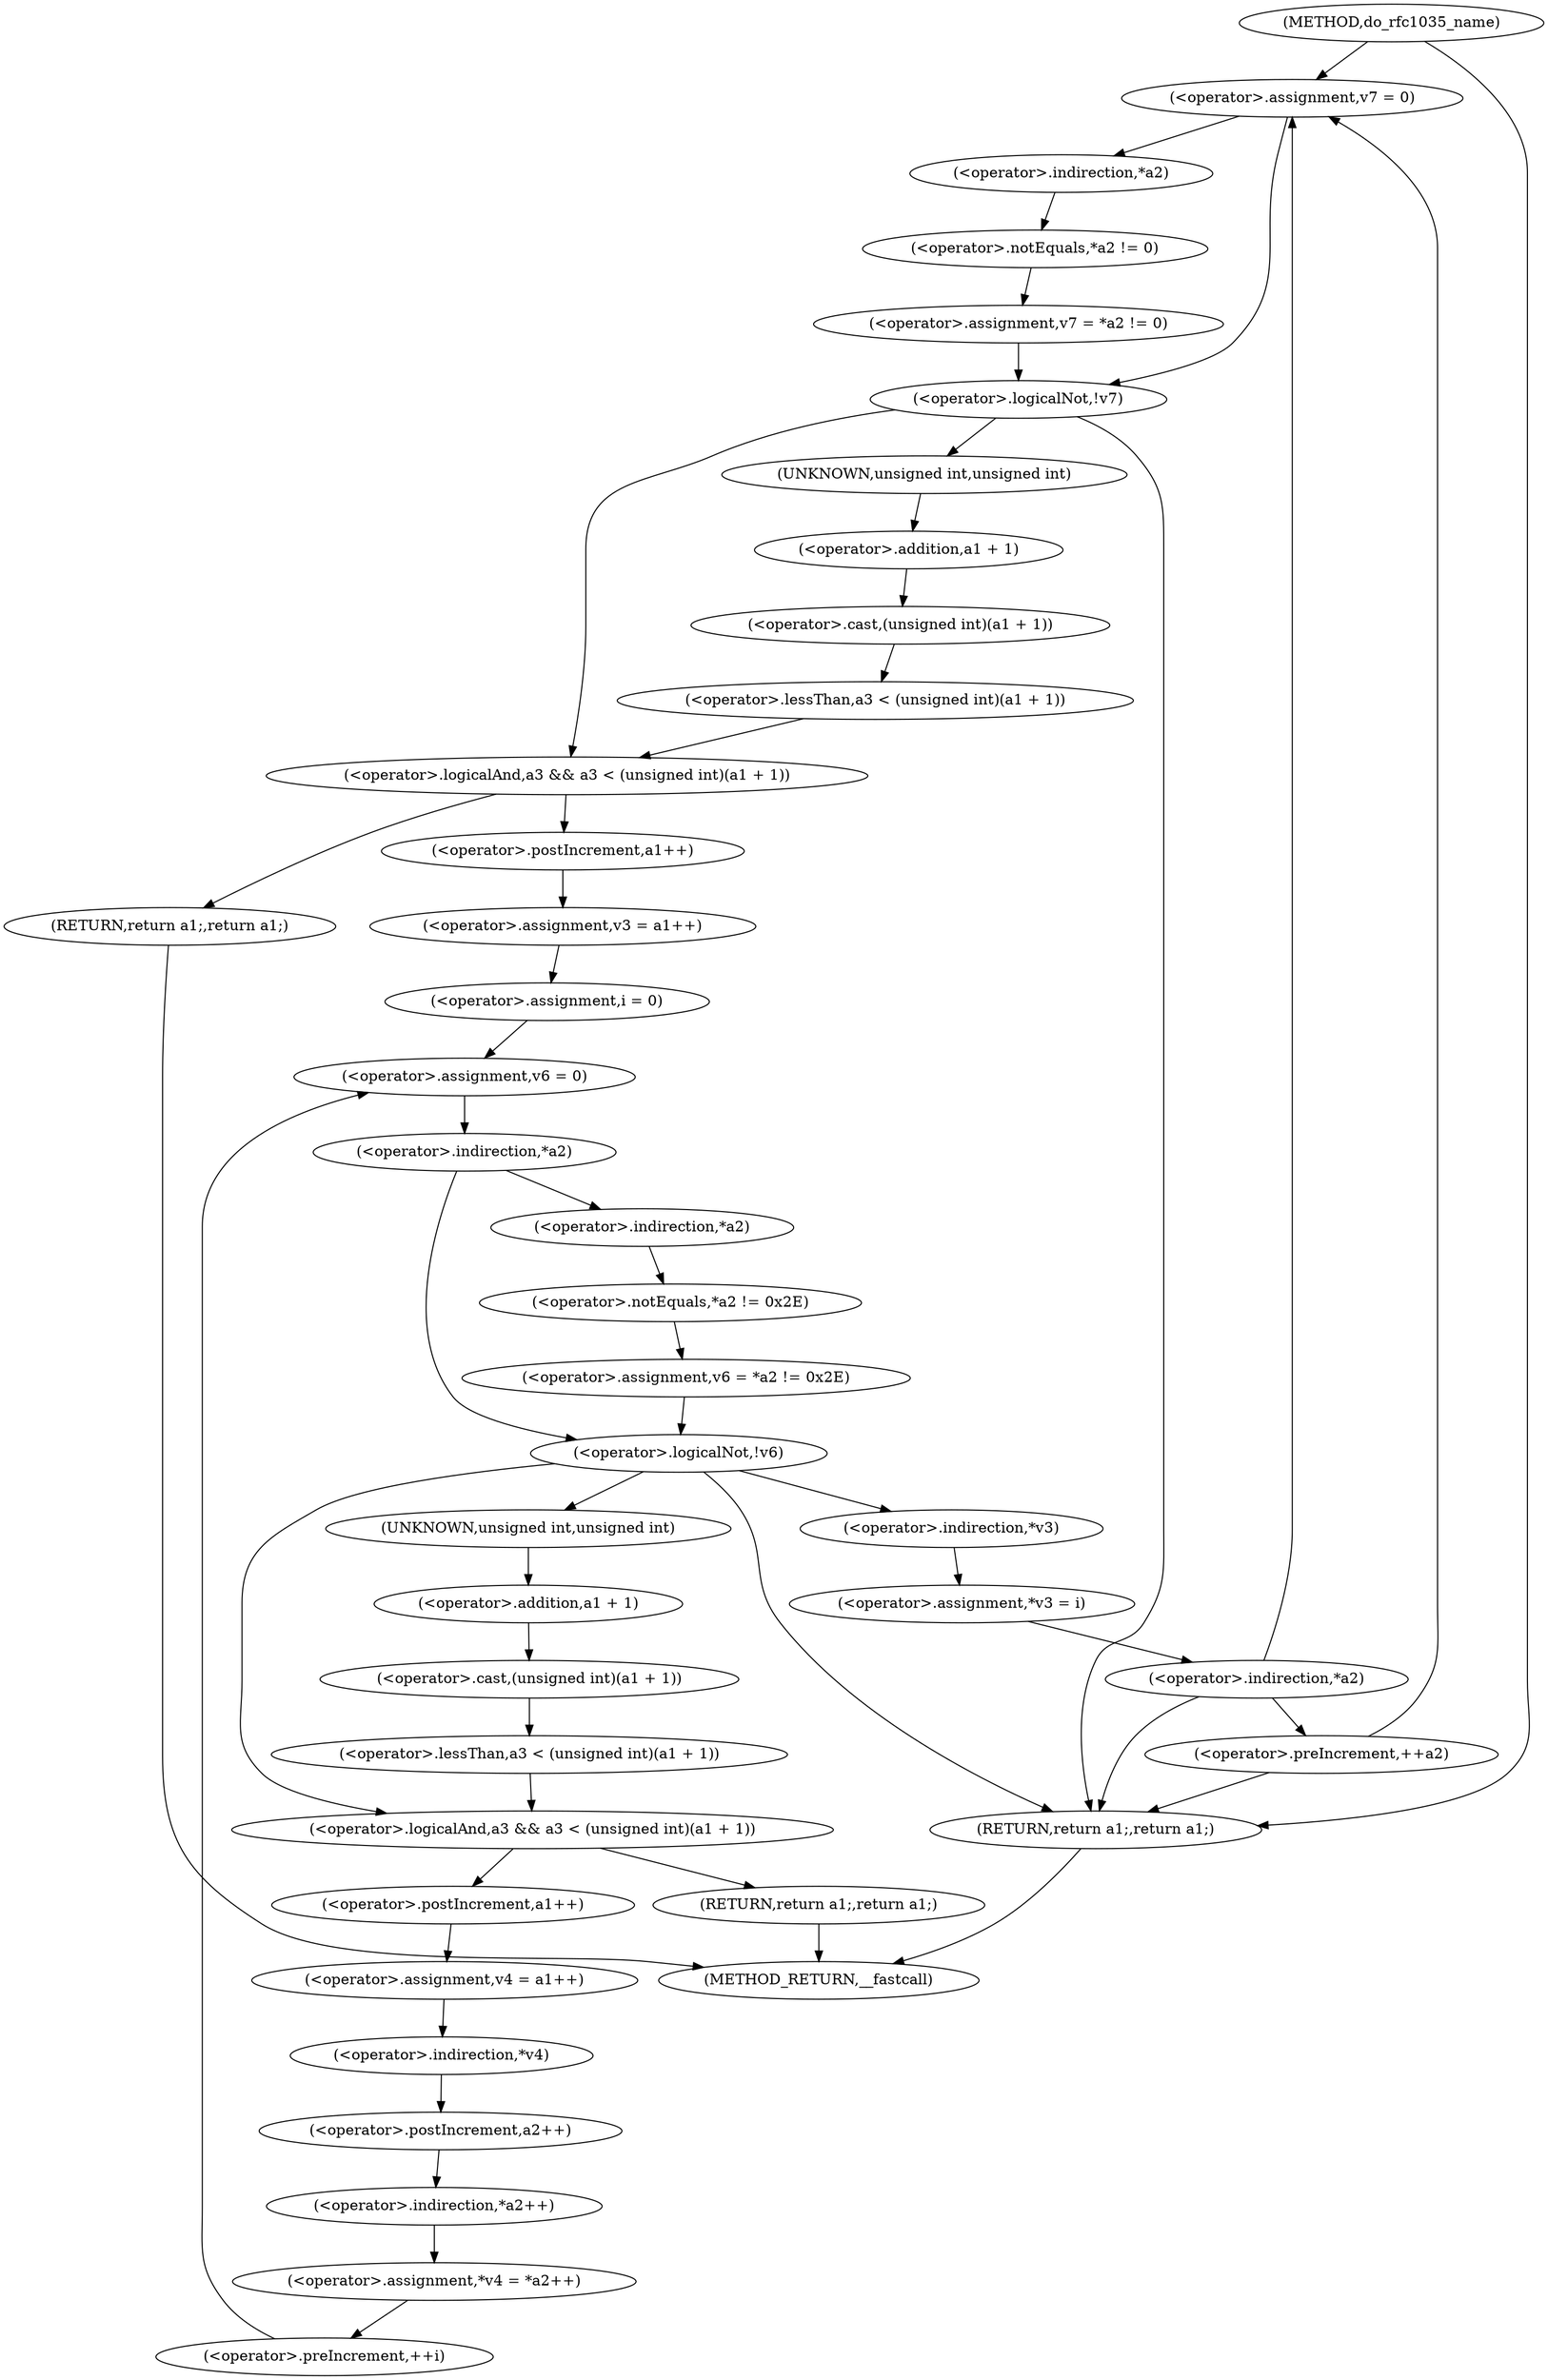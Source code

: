 digraph do_rfc1035_name {  
"1000119" [label = "(<operator>.assignment,v7 = 0)" ]
"1000124" [label = "(<operator>.assignment,v7 = *a2 != 0)" ]
"1000126" [label = "(<operator>.notEquals,*a2 != 0)" ]
"1000127" [label = "(<operator>.indirection,*a2)" ]
"1000131" [label = "(<operator>.logicalNot,!v7)" ]
"1000135" [label = "(<operator>.logicalAnd,a3 && a3 < (unsigned int)(a1 + 1))" ]
"1000137" [label = "(<operator>.lessThan,a3 < (unsigned int)(a1 + 1))" ]
"1000139" [label = "(<operator>.cast,(unsigned int)(a1 + 1))" ]
"1000140" [label = "(UNKNOWN,unsigned int,unsigned int)" ]
"1000141" [label = "(<operator>.addition,a1 + 1)" ]
"1000144" [label = "(RETURN,return a1;,return a1;)" ]
"1000146" [label = "(<operator>.assignment,v3 = a1++)" ]
"1000148" [label = "(<operator>.postIncrement,a1++)" ]
"1000151" [label = "(<operator>.assignment,i = 0)" ]
"1000154" [label = "(<operator>.preIncrement,++i)" ]
"1000157" [label = "(<operator>.assignment,v6 = 0)" ]
"1000161" [label = "(<operator>.indirection,*a2)" ]
"1000163" [label = "(<operator>.assignment,v6 = *a2 != 0x2E)" ]
"1000165" [label = "(<operator>.notEquals,*a2 != 0x2E)" ]
"1000166" [label = "(<operator>.indirection,*a2)" ]
"1000170" [label = "(<operator>.logicalNot,!v6)" ]
"1000174" [label = "(<operator>.logicalAnd,a3 && a3 < (unsigned int)(a1 + 1))" ]
"1000176" [label = "(<operator>.lessThan,a3 < (unsigned int)(a1 + 1))" ]
"1000178" [label = "(<operator>.cast,(unsigned int)(a1 + 1))" ]
"1000179" [label = "(UNKNOWN,unsigned int,unsigned int)" ]
"1000180" [label = "(<operator>.addition,a1 + 1)" ]
"1000183" [label = "(RETURN,return a1;,return a1;)" ]
"1000185" [label = "(<operator>.assignment,v4 = a1++)" ]
"1000187" [label = "(<operator>.postIncrement,a1++)" ]
"1000189" [label = "(<operator>.assignment,*v4 = *a2++)" ]
"1000190" [label = "(<operator>.indirection,*v4)" ]
"1000192" [label = "(<operator>.indirection,*a2++)" ]
"1000193" [label = "(<operator>.postIncrement,a2++)" ]
"1000195" [label = "(<operator>.assignment,*v3 = i)" ]
"1000196" [label = "(<operator>.indirection,*v3)" ]
"1000200" [label = "(<operator>.indirection,*a2)" ]
"1000202" [label = "(<operator>.preIncrement,++a2)" ]
"1000204" [label = "(RETURN,return a1;,return a1;)" ]
"1000106" [label = "(METHOD,do_rfc1035_name)" ]
"1000206" [label = "(METHOD_RETURN,__fastcall)" ]
  "1000119" -> "1000127" 
  "1000119" -> "1000131" 
  "1000124" -> "1000131" 
  "1000126" -> "1000124" 
  "1000127" -> "1000126" 
  "1000131" -> "1000204" 
  "1000131" -> "1000135" 
  "1000131" -> "1000140" 
  "1000135" -> "1000144" 
  "1000135" -> "1000148" 
  "1000137" -> "1000135" 
  "1000139" -> "1000137" 
  "1000140" -> "1000141" 
  "1000141" -> "1000139" 
  "1000144" -> "1000206" 
  "1000146" -> "1000151" 
  "1000148" -> "1000146" 
  "1000151" -> "1000157" 
  "1000154" -> "1000157" 
  "1000157" -> "1000161" 
  "1000161" -> "1000166" 
  "1000161" -> "1000170" 
  "1000163" -> "1000170" 
  "1000165" -> "1000163" 
  "1000166" -> "1000165" 
  "1000170" -> "1000196" 
  "1000170" -> "1000204" 
  "1000170" -> "1000174" 
  "1000170" -> "1000179" 
  "1000174" -> "1000183" 
  "1000174" -> "1000187" 
  "1000176" -> "1000174" 
  "1000178" -> "1000176" 
  "1000179" -> "1000180" 
  "1000180" -> "1000178" 
  "1000183" -> "1000206" 
  "1000185" -> "1000190" 
  "1000187" -> "1000185" 
  "1000189" -> "1000154" 
  "1000190" -> "1000193" 
  "1000192" -> "1000189" 
  "1000193" -> "1000192" 
  "1000195" -> "1000200" 
  "1000196" -> "1000195" 
  "1000200" -> "1000119" 
  "1000200" -> "1000204" 
  "1000200" -> "1000202" 
  "1000202" -> "1000119" 
  "1000202" -> "1000204" 
  "1000204" -> "1000206" 
  "1000106" -> "1000119" 
  "1000106" -> "1000204" 
}
